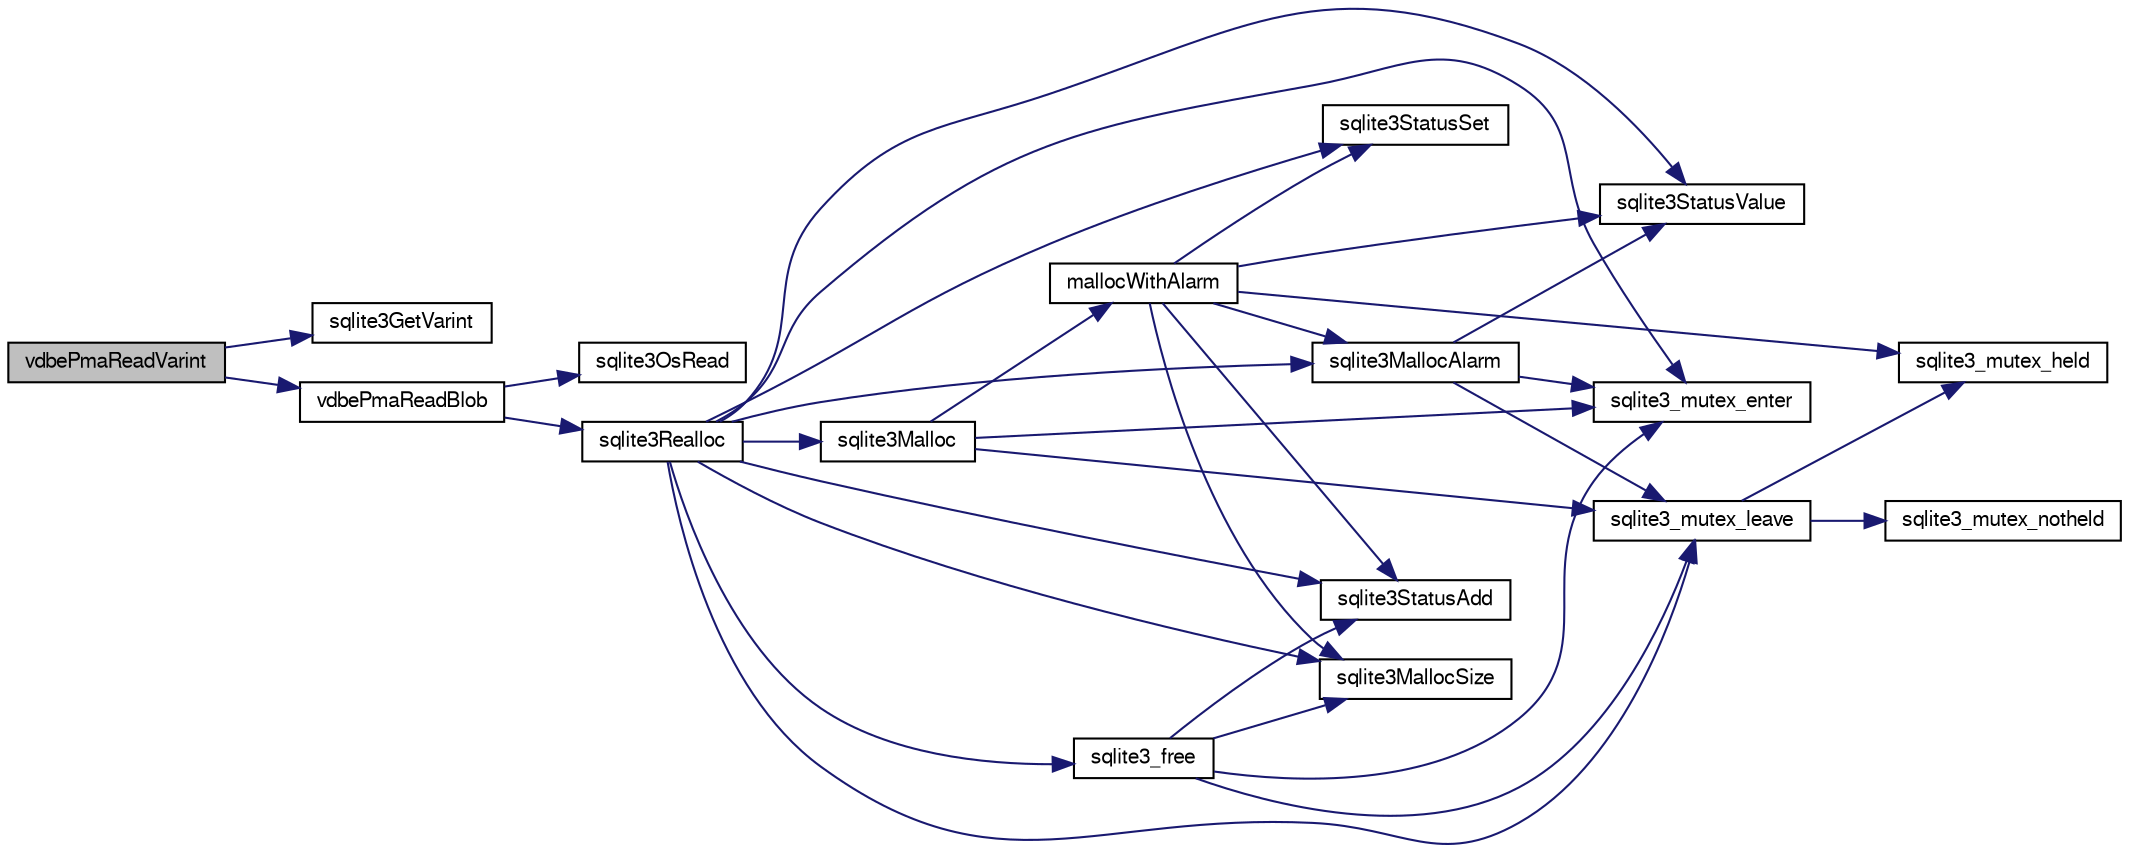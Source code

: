 digraph "vdbePmaReadVarint"
{
  edge [fontname="FreeSans",fontsize="10",labelfontname="FreeSans",labelfontsize="10"];
  node [fontname="FreeSans",fontsize="10",shape=record];
  rankdir="LR";
  Node873936 [label="vdbePmaReadVarint",height=0.2,width=0.4,color="black", fillcolor="grey75", style="filled", fontcolor="black"];
  Node873936 -> Node873937 [color="midnightblue",fontsize="10",style="solid",fontname="FreeSans"];
  Node873937 [label="sqlite3GetVarint",height=0.2,width=0.4,color="black", fillcolor="white", style="filled",URL="$sqlite3_8c.html#aaac8f2be1601dacf4195ac5d92380533"];
  Node873936 -> Node873938 [color="midnightblue",fontsize="10",style="solid",fontname="FreeSans"];
  Node873938 [label="vdbePmaReadBlob",height=0.2,width=0.4,color="black", fillcolor="white", style="filled",URL="$sqlite3_8c.html#a304cb013c04dad8db7d758f6ed5cd3f5"];
  Node873938 -> Node873939 [color="midnightblue",fontsize="10",style="solid",fontname="FreeSans"];
  Node873939 [label="sqlite3OsRead",height=0.2,width=0.4,color="black", fillcolor="white", style="filled",URL="$sqlite3_8c.html#a98ef6b5ed82299d2efc0b5f9e41c877d"];
  Node873938 -> Node873940 [color="midnightblue",fontsize="10",style="solid",fontname="FreeSans"];
  Node873940 [label="sqlite3Realloc",height=0.2,width=0.4,color="black", fillcolor="white", style="filled",URL="$sqlite3_8c.html#ad53aefdfc088f622e23ffe838201fe22"];
  Node873940 -> Node873941 [color="midnightblue",fontsize="10",style="solid",fontname="FreeSans"];
  Node873941 [label="sqlite3Malloc",height=0.2,width=0.4,color="black", fillcolor="white", style="filled",URL="$sqlite3_8c.html#a361a2eaa846b1885f123abe46f5d8b2b"];
  Node873941 -> Node873942 [color="midnightblue",fontsize="10",style="solid",fontname="FreeSans"];
  Node873942 [label="sqlite3_mutex_enter",height=0.2,width=0.4,color="black", fillcolor="white", style="filled",URL="$sqlite3_8c.html#a1c12cde690bd89f104de5cbad12a6bf5"];
  Node873941 -> Node873943 [color="midnightblue",fontsize="10",style="solid",fontname="FreeSans"];
  Node873943 [label="mallocWithAlarm",height=0.2,width=0.4,color="black", fillcolor="white", style="filled",URL="$sqlite3_8c.html#ab070d5cf8e48ec8a6a43cf025d48598b"];
  Node873943 -> Node873944 [color="midnightblue",fontsize="10",style="solid",fontname="FreeSans"];
  Node873944 [label="sqlite3_mutex_held",height=0.2,width=0.4,color="black", fillcolor="white", style="filled",URL="$sqlite3_8c.html#acf77da68932b6bc163c5e68547ecc3e7"];
  Node873943 -> Node873945 [color="midnightblue",fontsize="10",style="solid",fontname="FreeSans"];
  Node873945 [label="sqlite3StatusSet",height=0.2,width=0.4,color="black", fillcolor="white", style="filled",URL="$sqlite3_8c.html#afec7586c01fcb5ea17dc9d7725a589d9"];
  Node873943 -> Node873946 [color="midnightblue",fontsize="10",style="solid",fontname="FreeSans"];
  Node873946 [label="sqlite3StatusValue",height=0.2,width=0.4,color="black", fillcolor="white", style="filled",URL="$sqlite3_8c.html#a30b8ac296c6e200c1fa57708d52c6ef6"];
  Node873943 -> Node873947 [color="midnightblue",fontsize="10",style="solid",fontname="FreeSans"];
  Node873947 [label="sqlite3MallocAlarm",height=0.2,width=0.4,color="black", fillcolor="white", style="filled",URL="$sqlite3_8c.html#ada66988e8471d1198f3219c062377508"];
  Node873947 -> Node873946 [color="midnightblue",fontsize="10",style="solid",fontname="FreeSans"];
  Node873947 -> Node873948 [color="midnightblue",fontsize="10",style="solid",fontname="FreeSans"];
  Node873948 [label="sqlite3_mutex_leave",height=0.2,width=0.4,color="black", fillcolor="white", style="filled",URL="$sqlite3_8c.html#a5838d235601dbd3c1fa993555c6bcc93"];
  Node873948 -> Node873944 [color="midnightblue",fontsize="10",style="solid",fontname="FreeSans"];
  Node873948 -> Node873949 [color="midnightblue",fontsize="10",style="solid",fontname="FreeSans"];
  Node873949 [label="sqlite3_mutex_notheld",height=0.2,width=0.4,color="black", fillcolor="white", style="filled",URL="$sqlite3_8c.html#a83967c837c1c000d3b5adcfaa688f5dc"];
  Node873947 -> Node873942 [color="midnightblue",fontsize="10",style="solid",fontname="FreeSans"];
  Node873943 -> Node873950 [color="midnightblue",fontsize="10",style="solid",fontname="FreeSans"];
  Node873950 [label="sqlite3MallocSize",height=0.2,width=0.4,color="black", fillcolor="white", style="filled",URL="$sqlite3_8c.html#acf5d2a5f35270bafb050bd2def576955"];
  Node873943 -> Node873951 [color="midnightblue",fontsize="10",style="solid",fontname="FreeSans"];
  Node873951 [label="sqlite3StatusAdd",height=0.2,width=0.4,color="black", fillcolor="white", style="filled",URL="$sqlite3_8c.html#afa029f93586aeab4cc85360905dae9cd"];
  Node873941 -> Node873948 [color="midnightblue",fontsize="10",style="solid",fontname="FreeSans"];
  Node873940 -> Node873952 [color="midnightblue",fontsize="10",style="solid",fontname="FreeSans"];
  Node873952 [label="sqlite3_free",height=0.2,width=0.4,color="black", fillcolor="white", style="filled",URL="$sqlite3_8c.html#a6552349e36a8a691af5487999ab09519"];
  Node873952 -> Node873942 [color="midnightblue",fontsize="10",style="solid",fontname="FreeSans"];
  Node873952 -> Node873951 [color="midnightblue",fontsize="10",style="solid",fontname="FreeSans"];
  Node873952 -> Node873950 [color="midnightblue",fontsize="10",style="solid",fontname="FreeSans"];
  Node873952 -> Node873948 [color="midnightblue",fontsize="10",style="solid",fontname="FreeSans"];
  Node873940 -> Node873950 [color="midnightblue",fontsize="10",style="solid",fontname="FreeSans"];
  Node873940 -> Node873942 [color="midnightblue",fontsize="10",style="solid",fontname="FreeSans"];
  Node873940 -> Node873945 [color="midnightblue",fontsize="10",style="solid",fontname="FreeSans"];
  Node873940 -> Node873946 [color="midnightblue",fontsize="10",style="solid",fontname="FreeSans"];
  Node873940 -> Node873947 [color="midnightblue",fontsize="10",style="solid",fontname="FreeSans"];
  Node873940 -> Node873951 [color="midnightblue",fontsize="10",style="solid",fontname="FreeSans"];
  Node873940 -> Node873948 [color="midnightblue",fontsize="10",style="solid",fontname="FreeSans"];
}
